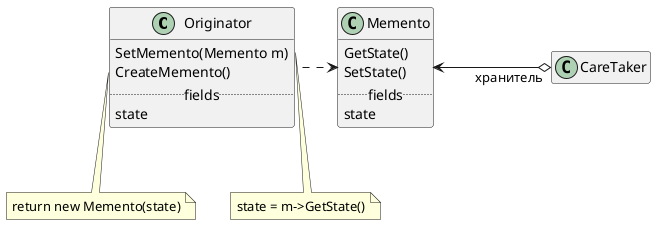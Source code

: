 @startuml
hide empty members

class Originator {
  SetMemento(Memento m)
  CreateMemento()
  ..fields..
  state
}
note as ConstructorNote
return new Memento(state)
end note

note as GetStateNote
state = m->GetState()
end note

class Memento {
  GetState()
  SetState()
  ..fields..
  state
}

class CareTaker {
}

Originator::SetMemento .. GetStateNote
Originator::CreateMemento .. ConstructorNote

Originator .> Memento
CareTaker "хранитель" o-l-> Memento : \t\t\t
@enduml
